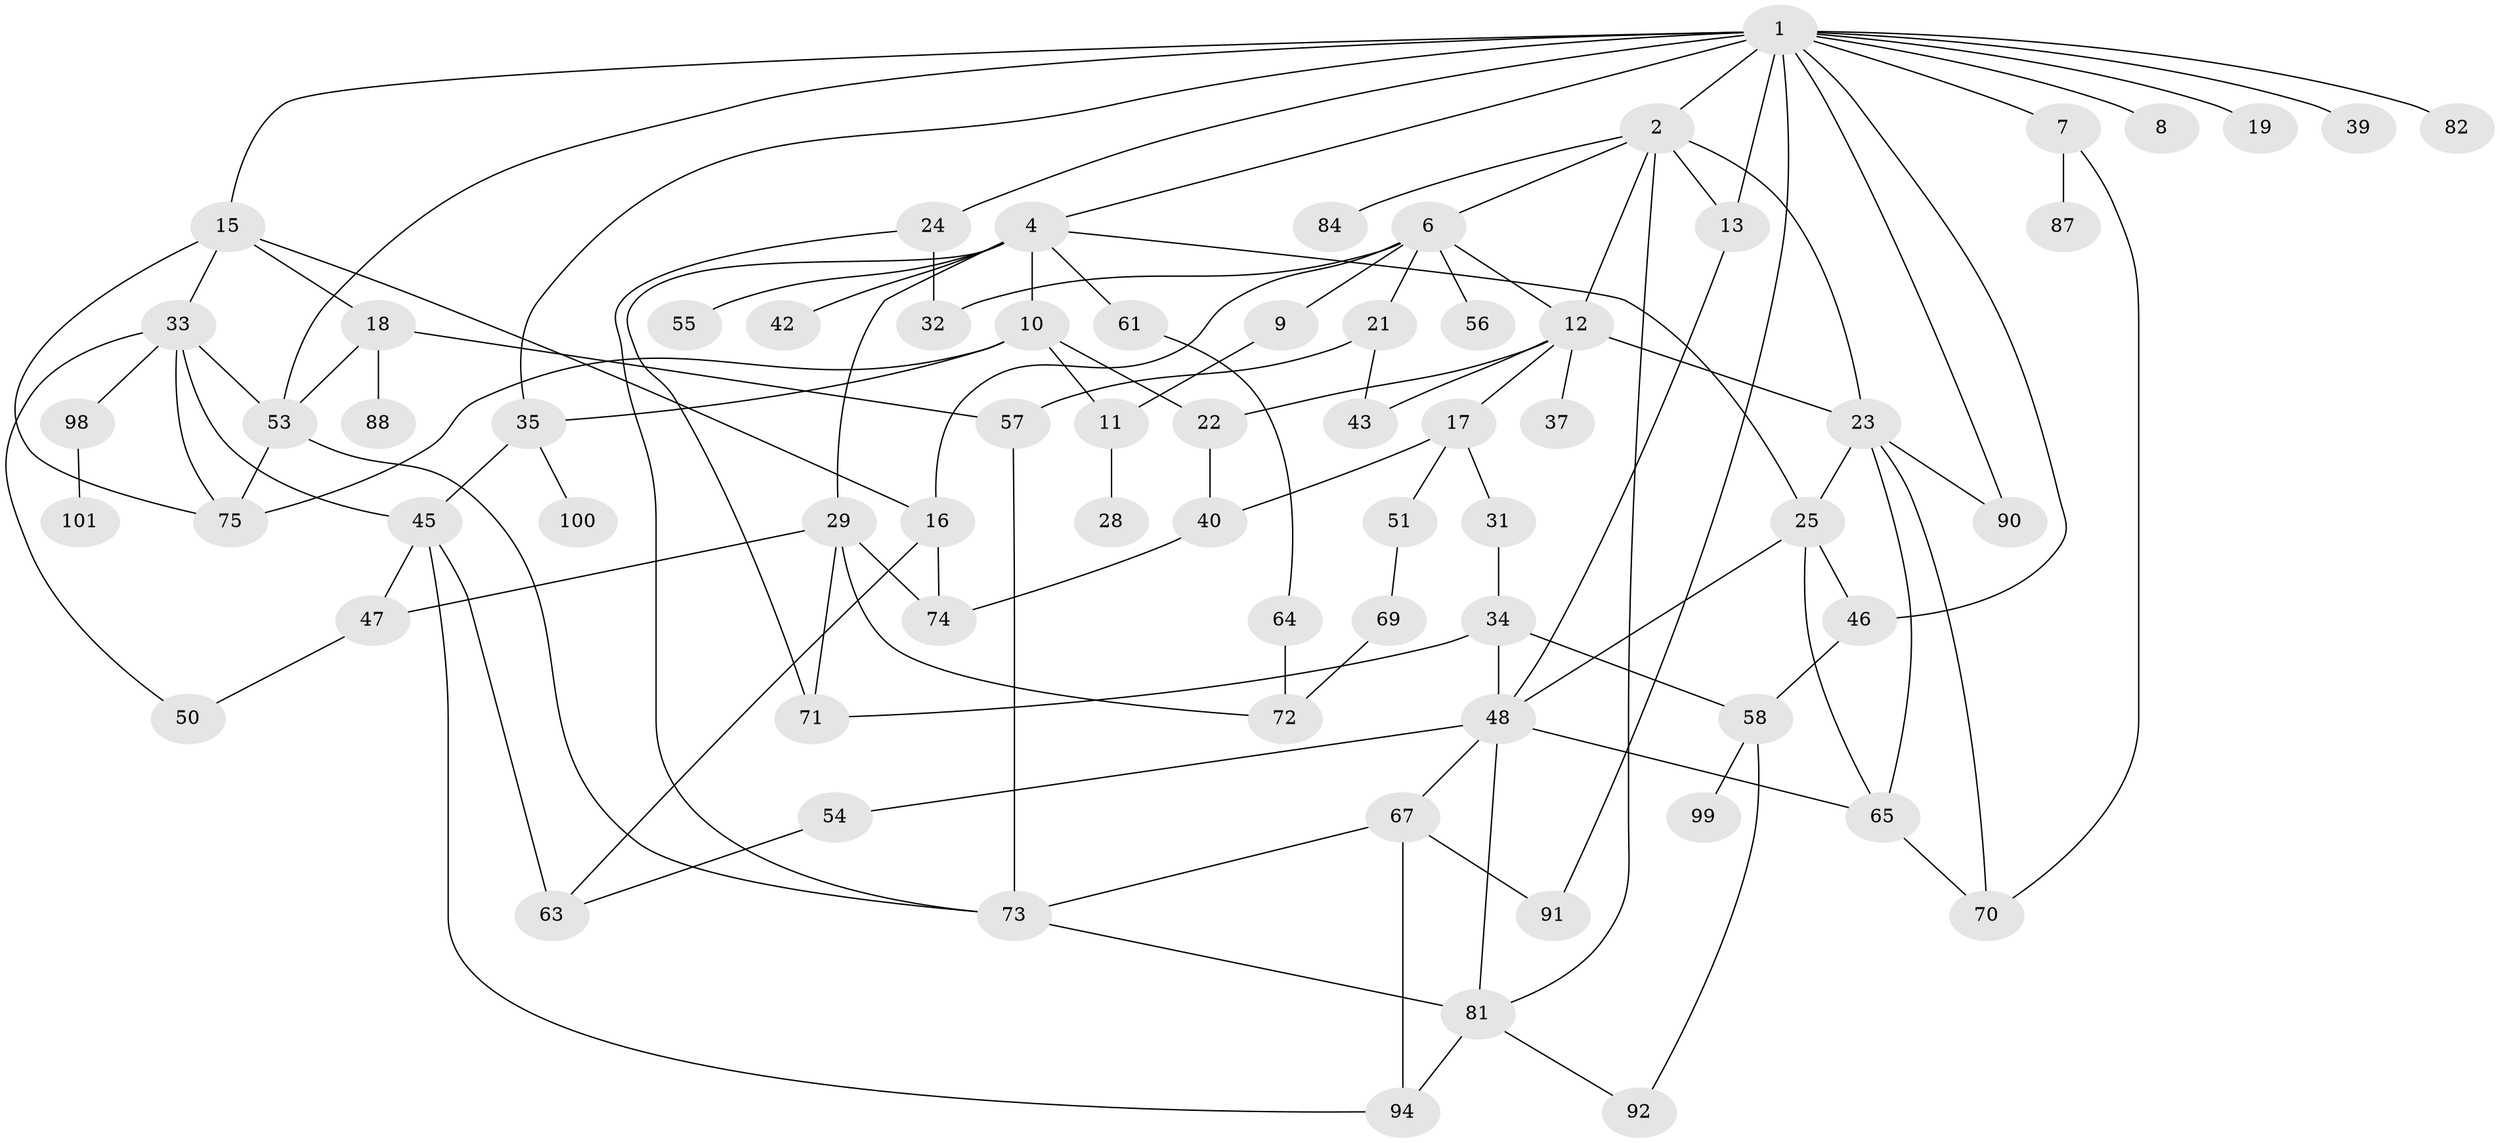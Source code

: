 // original degree distribution, {10: 0.00980392156862745, 4: 0.14705882352941177, 5: 0.06862745098039216, 7: 0.029411764705882353, 8: 0.00980392156862745, 1: 0.22549019607843138, 3: 0.28431372549019607, 2: 0.20588235294117646, 6: 0.0196078431372549}
// Generated by graph-tools (version 1.1) at 2025/10/02/27/25 16:10:56]
// undirected, 70 vertices, 115 edges
graph export_dot {
graph [start="1"]
  node [color=gray90,style=filled];
  1 [super="+5"];
  2 [super="+3"];
  4 [super="+20"];
  6 [super="+36"];
  7 [super="+59"];
  8;
  9 [super="+44"];
  10 [super="+78"];
  11;
  12 [super="+14"];
  13 [super="+62"];
  15 [super="+79"];
  16 [super="+27"];
  17 [super="+26"];
  18 [super="+52"];
  19;
  21 [super="+83"];
  22;
  23;
  24 [super="+30"];
  25;
  28;
  29 [super="+93"];
  31;
  32 [super="+66"];
  33 [super="+77"];
  34 [super="+38"];
  35 [super="+85"];
  37;
  39;
  40 [super="+41"];
  42;
  43;
  45 [super="+86"];
  46;
  47;
  48 [super="+49"];
  50 [super="+60"];
  51;
  53 [super="+97"];
  54;
  55;
  56;
  57;
  58 [super="+80"];
  61;
  63 [super="+68"];
  64;
  65;
  67 [super="+89"];
  69 [super="+76"];
  70;
  71 [super="+96"];
  72 [super="+95"];
  73;
  74;
  75;
  81 [super="+102"];
  82;
  84;
  87;
  88;
  90;
  91;
  92;
  94;
  98;
  99;
  100;
  101;
  1 -- 2;
  1 -- 4;
  1 -- 8;
  1 -- 35;
  1 -- 39;
  1 -- 82;
  1 -- 91;
  1 -- 13;
  1 -- 46;
  1 -- 7;
  1 -- 15 [weight=2];
  1 -- 19;
  1 -- 53;
  1 -- 24;
  1 -- 90;
  2 -- 6;
  2 -- 13;
  2 -- 81;
  2 -- 84;
  2 -- 23;
  2 -- 12;
  4 -- 10;
  4 -- 29;
  4 -- 42;
  4 -- 61;
  4 -- 25;
  4 -- 55;
  4 -- 71;
  6 -- 9;
  6 -- 16;
  6 -- 21;
  6 -- 32;
  6 -- 12;
  6 -- 56;
  7 -- 70;
  7 -- 87;
  9 -- 11;
  10 -- 22;
  10 -- 75;
  10 -- 35;
  10 -- 11;
  11 -- 28;
  12 -- 17;
  12 -- 23;
  12 -- 37;
  12 -- 43;
  12 -- 22;
  13 -- 48;
  15 -- 18;
  15 -- 33;
  15 -- 75;
  15 -- 16;
  16 -- 63;
  16 -- 74;
  17 -- 40;
  17 -- 51 [weight=2];
  17 -- 31;
  18 -- 53;
  18 -- 88;
  18 -- 57;
  21 -- 57;
  21 -- 43;
  22 -- 40;
  23 -- 25;
  23 -- 90;
  23 -- 65;
  23 -- 70;
  24 -- 73;
  24 -- 32;
  25 -- 46;
  25 -- 65;
  25 -- 48;
  29 -- 47;
  29 -- 74;
  29 -- 71;
  29 -- 72;
  31 -- 34;
  33 -- 45;
  33 -- 53;
  33 -- 50;
  33 -- 98;
  33 -- 75;
  34 -- 48;
  34 -- 71;
  34 -- 58;
  35 -- 45;
  35 -- 100;
  40 -- 74;
  45 -- 94;
  45 -- 47;
  45 -- 63;
  46 -- 58;
  47 -- 50;
  48 -- 67;
  48 -- 81;
  48 -- 65;
  48 -- 54;
  51 -- 69;
  53 -- 75;
  53 -- 73;
  54 -- 63;
  57 -- 73;
  58 -- 92;
  58 -- 99;
  61 -- 64;
  64 -- 72;
  65 -- 70;
  67 -- 91;
  67 -- 73;
  67 -- 94;
  69 -- 72;
  73 -- 81;
  81 -- 92;
  81 -- 94;
  98 -- 101;
}
